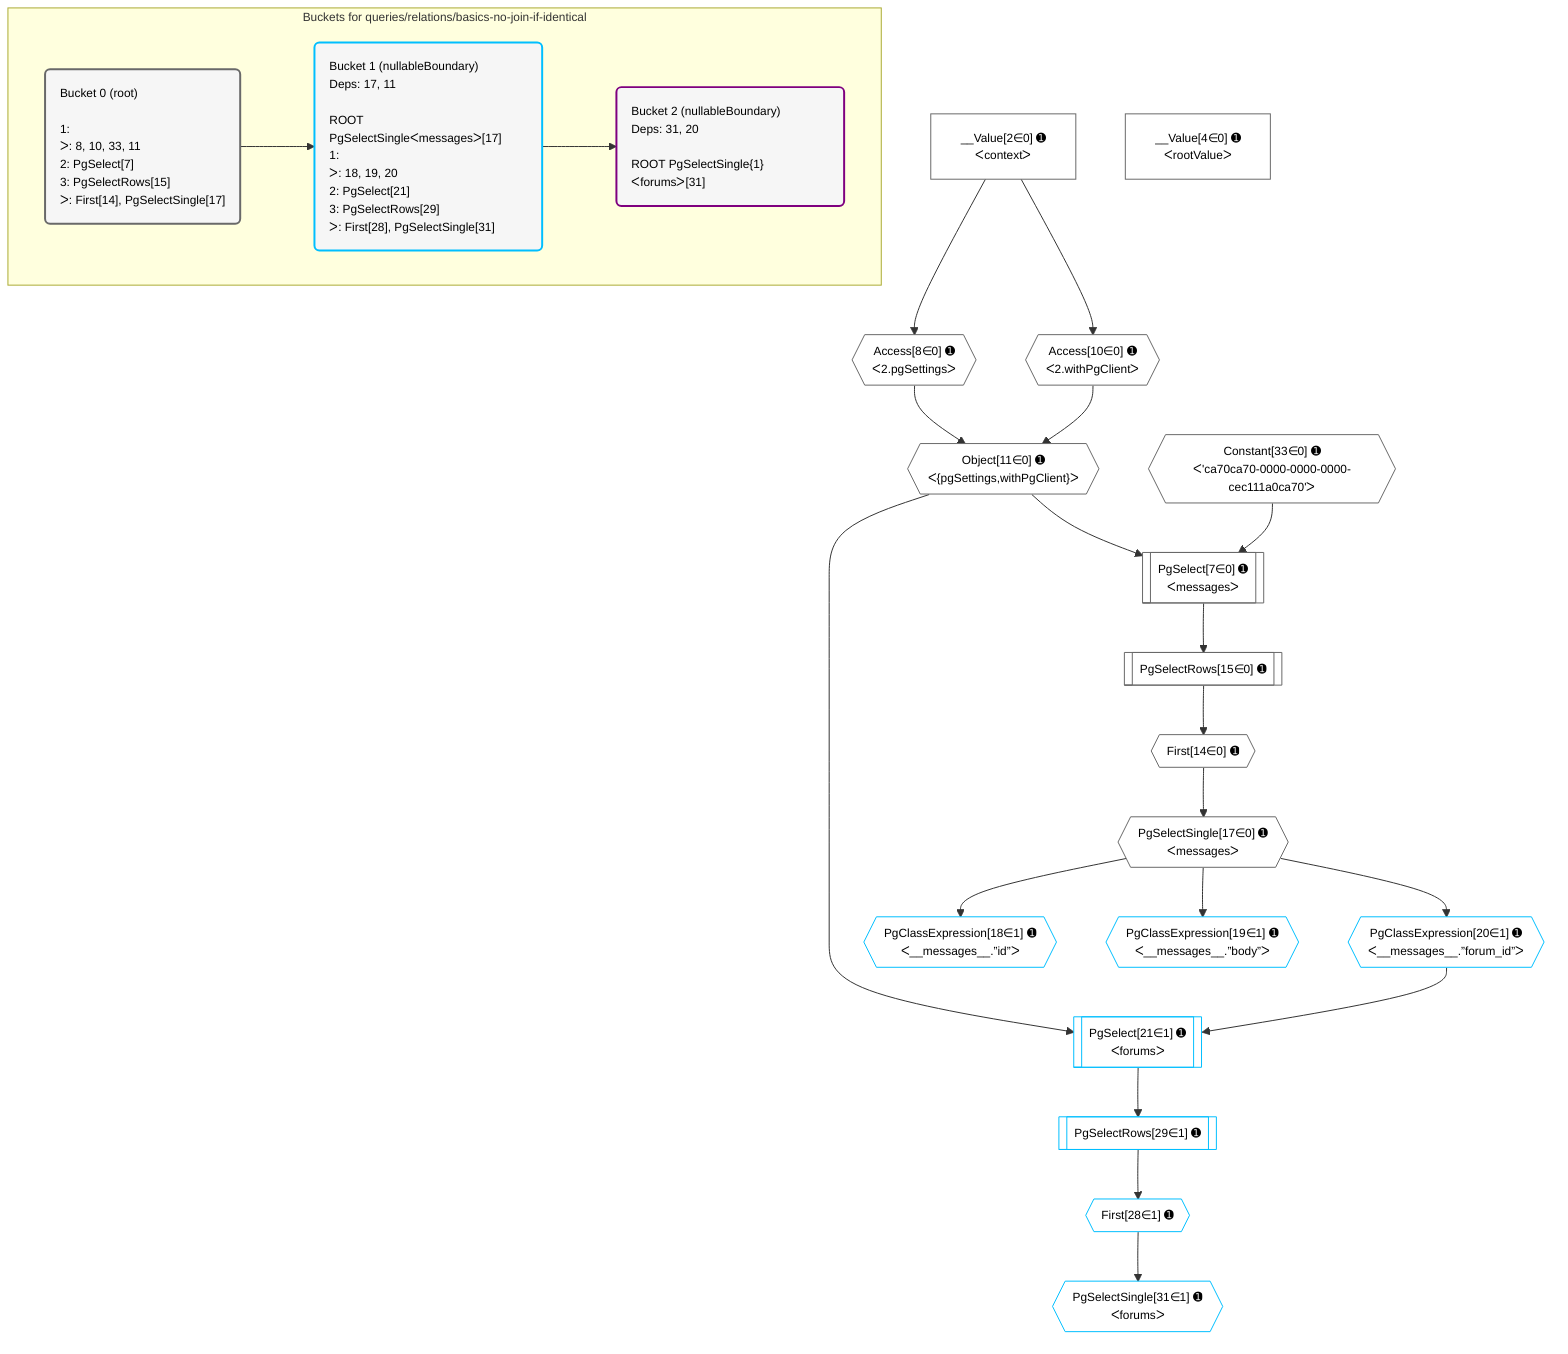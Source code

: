 %%{init: {'themeVariables': { 'fontSize': '12px'}}}%%
graph TD
    classDef path fill:#eee,stroke:#000,color:#000
    classDef plan fill:#fff,stroke-width:1px,color:#000
    classDef itemplan fill:#fff,stroke-width:2px,color:#000
    classDef unbatchedplan fill:#dff,stroke-width:1px,color:#000
    classDef sideeffectplan fill:#fcc,stroke-width:2px,color:#000
    classDef bucket fill:#f6f6f6,color:#000,stroke-width:2px,text-align:left

    subgraph "Buckets for queries/relations/basics-no-join-if-identical"
    Bucket0("Bucket 0 (root)<br /><br />1: <br />ᐳ: 8, 10, 33, 11<br />2: PgSelect[7]<br />3: PgSelectRows[15]<br />ᐳ: First[14], PgSelectSingle[17]"):::bucket
    Bucket1("Bucket 1 (nullableBoundary)<br />Deps: 17, 11<br /><br />ROOT PgSelectSingleᐸmessagesᐳ[17]<br />1: <br />ᐳ: 18, 19, 20<br />2: PgSelect[21]<br />3: PgSelectRows[29]<br />ᐳ: First[28], PgSelectSingle[31]"):::bucket
    Bucket2("Bucket 2 (nullableBoundary)<br />Deps: 31, 20<br /><br />ROOT PgSelectSingle{1}ᐸforumsᐳ[31]"):::bucket
    end
    Bucket0 --> Bucket1
    Bucket1 --> Bucket2

    %% plan dependencies
    PgSelect7[["PgSelect[7∈0] ➊<br />ᐸmessagesᐳ"]]:::plan
    Object11{{"Object[11∈0] ➊<br />ᐸ{pgSettings,withPgClient}ᐳ"}}:::plan
    Constant33{{"Constant[33∈0] ➊<br />ᐸ'ca70ca70-0000-0000-0000-cec111a0ca70'ᐳ"}}:::plan
    Object11 & Constant33 --> PgSelect7
    Access8{{"Access[8∈0] ➊<br />ᐸ2.pgSettingsᐳ"}}:::plan
    Access10{{"Access[10∈0] ➊<br />ᐸ2.withPgClientᐳ"}}:::plan
    Access8 & Access10 --> Object11
    __Value2["__Value[2∈0] ➊<br />ᐸcontextᐳ"]:::plan
    __Value2 --> Access8
    __Value2 --> Access10
    First14{{"First[14∈0] ➊"}}:::plan
    PgSelectRows15[["PgSelectRows[15∈0] ➊"]]:::plan
    PgSelectRows15 --> First14
    PgSelect7 --> PgSelectRows15
    PgSelectSingle17{{"PgSelectSingle[17∈0] ➊<br />ᐸmessagesᐳ"}}:::plan
    First14 --> PgSelectSingle17
    __Value4["__Value[4∈0] ➊<br />ᐸrootValueᐳ"]:::plan
    PgSelect21[["PgSelect[21∈1] ➊<br />ᐸforumsᐳ"]]:::plan
    PgClassExpression20{{"PgClassExpression[20∈1] ➊<br />ᐸ__messages__.”forum_id”ᐳ"}}:::plan
    Object11 & PgClassExpression20 --> PgSelect21
    PgClassExpression18{{"PgClassExpression[18∈1] ➊<br />ᐸ__messages__.”id”ᐳ"}}:::plan
    PgSelectSingle17 --> PgClassExpression18
    PgClassExpression19{{"PgClassExpression[19∈1] ➊<br />ᐸ__messages__.”body”ᐳ"}}:::plan
    PgSelectSingle17 --> PgClassExpression19
    PgSelectSingle17 --> PgClassExpression20
    First28{{"First[28∈1] ➊"}}:::plan
    PgSelectRows29[["PgSelectRows[29∈1] ➊"]]:::plan
    PgSelectRows29 --> First28
    PgSelect21 --> PgSelectRows29
    PgSelectSingle31{{"PgSelectSingle[31∈1] ➊<br />ᐸforumsᐳ"}}:::plan
    First28 --> PgSelectSingle31

    %% define steps
    classDef bucket0 stroke:#696969
    class Bucket0,__Value2,__Value4,PgSelect7,Access8,Access10,Object11,First14,PgSelectRows15,PgSelectSingle17,Constant33 bucket0
    classDef bucket1 stroke:#00bfff
    class Bucket1,PgClassExpression18,PgClassExpression19,PgClassExpression20,PgSelect21,First28,PgSelectRows29,PgSelectSingle31 bucket1
    classDef bucket2 stroke:#7f007f
    class Bucket2 bucket2